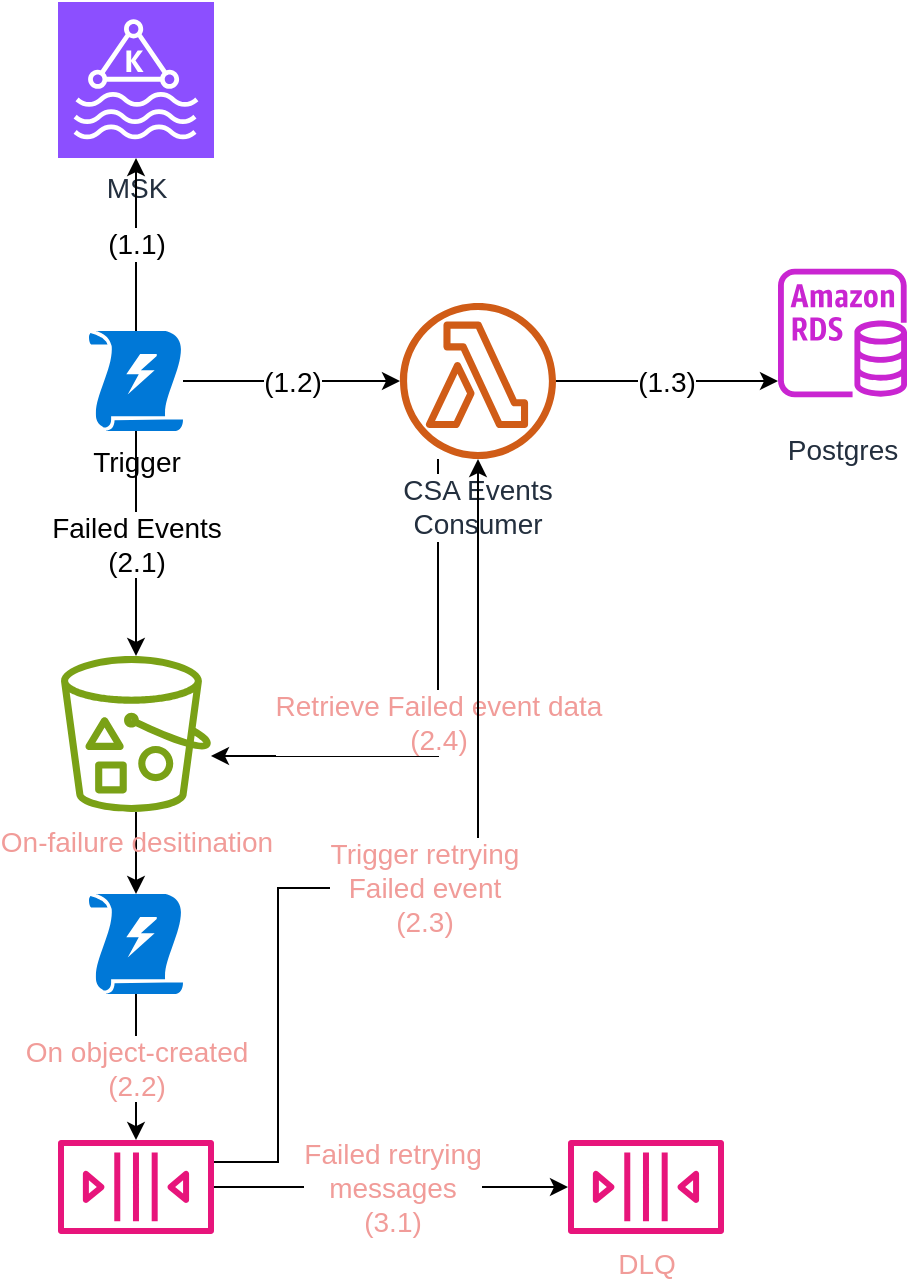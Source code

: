 <mxfile version="24.8.6">
  <diagram id="Ht1M8jgEwFfnCIfOTk4-" name="Page-1">
    <mxGraphModel dx="2578" dy="1439" grid="1" gridSize="10" guides="1" tooltips="1" connect="1" arrows="1" fold="1" page="1" pageScale="1" pageWidth="1169" pageHeight="827" math="0" shadow="0">
      <root>
        <mxCell id="0" />
        <mxCell id="1" parent="0" />
        <mxCell id="d1aQsJZGRrAFsnmFgu7d-13" value="(1.3)" style="edgeStyle=orthogonalEdgeStyle;rounded=0;orthogonalLoop=1;jettySize=auto;html=1;fontSize=14;" edge="1" parent="1" source="UEzPUAAOIrF-is8g5C7q-115">
          <mxGeometry relative="1" as="geometry">
            <mxPoint x="440" y="229.5" as="targetPoint" />
          </mxGeometry>
        </mxCell>
        <mxCell id="d1aQsJZGRrAFsnmFgu7d-29" value="&lt;div style=&quot;font-size: 14px;&quot;&gt;Retrieve Failed event data&lt;/div&gt;(2.4)" style="edgeStyle=orthogonalEdgeStyle;rounded=0;orthogonalLoop=1;jettySize=auto;html=1;fontSize=14;fontColor=#F19C99;" edge="1" parent="1" source="UEzPUAAOIrF-is8g5C7q-115" target="d1aQsJZGRrAFsnmFgu7d-3">
          <mxGeometry relative="1" as="geometry">
            <Array as="points">
              <mxPoint x="270" y="417" />
            </Array>
          </mxGeometry>
        </mxCell>
        <mxCell id="UEzPUAAOIrF-is8g5C7q-115" value="CSA Events Consumer" style="outlineConnect=0;fontColor=#232F3E;gradientColor=none;fillColor=#D05C17;strokeColor=none;dashed=0;verticalLabelPosition=bottom;verticalAlign=top;align=center;html=1;fontSize=14;fontStyle=0;aspect=fixed;pointerEvents=1;shape=mxgraph.aws4.lambda_function;labelBackgroundColor=#FFFFFF;labelBorderColor=none;whiteSpace=wrap;" parent="1" vertex="1">
          <mxGeometry x="251" y="190.5" width="78" height="78" as="geometry" />
        </mxCell>
        <mxCell id="d1aQsJZGRrAFsnmFgu7d-1" value="MSK" style="sketch=0;points=[[0,0,0],[0.25,0,0],[0.5,0,0],[0.75,0,0],[1,0,0],[0,1,0],[0.25,1,0],[0.5,1,0],[0.75,1,0],[1,1,0],[0,0.25,0],[0,0.5,0],[0,0.75,0],[1,0.25,0],[1,0.5,0],[1,0.75,0]];outlineConnect=0;fontColor=#232F3E;fillColor=#8C4FFF;strokeColor=#ffffff;dashed=0;verticalLabelPosition=bottom;verticalAlign=top;align=center;html=1;fontSize=14;fontStyle=0;aspect=fixed;shape=mxgraph.aws4.resourceIcon;resIcon=mxgraph.aws4.managed_streaming_for_kafka;" vertex="1" parent="1">
          <mxGeometry x="80" y="40" width="78" height="78" as="geometry" />
        </mxCell>
        <mxCell id="d1aQsJZGRrAFsnmFgu7d-6" value="(1.2)" style="edgeStyle=orthogonalEdgeStyle;rounded=0;orthogonalLoop=1;jettySize=auto;html=1;fontSize=14;" edge="1" parent="1" source="d1aQsJZGRrAFsnmFgu7d-2" target="UEzPUAAOIrF-is8g5C7q-115">
          <mxGeometry relative="1" as="geometry" />
        </mxCell>
        <mxCell id="d1aQsJZGRrAFsnmFgu7d-7" value="(1.1)" style="edgeStyle=orthogonalEdgeStyle;rounded=0;orthogonalLoop=1;jettySize=auto;html=1;fontSize=14;" edge="1" parent="1" source="d1aQsJZGRrAFsnmFgu7d-2" target="d1aQsJZGRrAFsnmFgu7d-1">
          <mxGeometry relative="1" as="geometry" />
        </mxCell>
        <mxCell id="d1aQsJZGRrAFsnmFgu7d-17" value="Failed Events&lt;div style=&quot;font-size: 14px;&quot;&gt;(2.1)&lt;/div&gt;" style="edgeStyle=orthogonalEdgeStyle;rounded=0;orthogonalLoop=1;jettySize=auto;html=1;fontSize=14;" edge="1" parent="1" source="d1aQsJZGRrAFsnmFgu7d-2" target="d1aQsJZGRrAFsnmFgu7d-3">
          <mxGeometry relative="1" as="geometry" />
        </mxCell>
        <mxCell id="d1aQsJZGRrAFsnmFgu7d-2" value="Trigger" style="sketch=0;aspect=fixed;pointerEvents=1;shadow=0;dashed=0;html=1;strokeColor=none;labelPosition=center;verticalLabelPosition=bottom;verticalAlign=top;align=center;shape=mxgraph.mscae.enterprise.triggers;fillColor=#0078D7;fontSize=14;" vertex="1" parent="1">
          <mxGeometry x="95.5" y="204.5" width="47" height="50" as="geometry" />
        </mxCell>
        <mxCell id="d1aQsJZGRrAFsnmFgu7d-21" value="" style="edgeStyle=orthogonalEdgeStyle;rounded=0;orthogonalLoop=1;jettySize=auto;html=1;fontSize=14;fontColor=#F19C99;" edge="1" parent="1" source="d1aQsJZGRrAFsnmFgu7d-3" target="d1aQsJZGRrAFsnmFgu7d-20">
          <mxGeometry relative="1" as="geometry" />
        </mxCell>
        <mxCell id="d1aQsJZGRrAFsnmFgu7d-3" value="On-failure desitination" style="sketch=0;outlineConnect=0;fontColor=#F19C99;gradientColor=none;fillColor=#7AA116;strokeColor=none;dashed=0;verticalLabelPosition=bottom;verticalAlign=top;align=center;html=1;fontSize=14;fontStyle=0;aspect=fixed;pointerEvents=1;shape=mxgraph.aws4.bucket_with_objects;" vertex="1" parent="1">
          <mxGeometry x="81.5" y="367" width="75" height="78" as="geometry" />
        </mxCell>
        <mxCell id="d1aQsJZGRrAFsnmFgu7d-8" value="Postgres" style="aspect=fixed;html=1;align=center;fontSize=14;image=img/lib/azure2/databases/Azure_Database_PostgreSQL_Server.svg;sketch=0;outlineConnect=0;fontColor=#232F3E;gradientColor=none;fillColor=#C925D1;strokeColor=none;dashed=0;verticalLabelPosition=bottom;verticalAlign=top;fontStyle=0;pointerEvents=1;shape=mxgraph.aws4.rds_instance;" vertex="1" parent="1">
          <mxGeometry x="440" y="162.5" width="64.5" height="86" as="geometry" />
        </mxCell>
        <mxCell id="d1aQsJZGRrAFsnmFgu7d-24" value="Trigger retrying&lt;div style=&quot;font-size: 14px;&quot;&gt;Failed event&lt;/div&gt;&lt;div style=&quot;font-size: 14px;&quot;&gt;(2.3)&lt;/div&gt;" style="edgeStyle=orthogonalEdgeStyle;rounded=0;orthogonalLoop=1;jettySize=auto;html=1;fontSize=14;fontColor=#F19C99;" edge="1" parent="1" source="d1aQsJZGRrAFsnmFgu7d-18" target="UEzPUAAOIrF-is8g5C7q-115">
          <mxGeometry relative="1" as="geometry">
            <mxPoint x="320" y="274" as="targetPoint" />
            <Array as="points">
              <mxPoint x="190" y="620" />
              <mxPoint x="190" y="483" />
              <mxPoint x="290" y="483" />
            </Array>
          </mxGeometry>
        </mxCell>
        <mxCell id="d1aQsJZGRrAFsnmFgu7d-28" value="Failed retrying&lt;div style=&quot;font-size: 14px;&quot;&gt;messages&lt;/div&gt;&lt;div style=&quot;font-size: 14px;&quot;&gt;(3.1)&lt;/div&gt;" style="edgeStyle=orthogonalEdgeStyle;rounded=0;orthogonalLoop=1;jettySize=auto;html=1;fontSize=14;fontColor=#F19C99;" edge="1" parent="1" source="d1aQsJZGRrAFsnmFgu7d-18" target="d1aQsJZGRrAFsnmFgu7d-26">
          <mxGeometry relative="1" as="geometry" />
        </mxCell>
        <mxCell id="d1aQsJZGRrAFsnmFgu7d-18" value="" style="sketch=0;outlineConnect=0;fontColor=#F19C99;gradientColor=none;fillColor=#E7157B;strokeColor=none;dashed=0;verticalLabelPosition=bottom;verticalAlign=top;align=center;html=1;fontSize=14;fontStyle=0;aspect=fixed;pointerEvents=1;shape=mxgraph.aws4.queue;" vertex="1" parent="1">
          <mxGeometry x="80" y="609" width="78" height="47" as="geometry" />
        </mxCell>
        <mxCell id="d1aQsJZGRrAFsnmFgu7d-22" value="On object-created&lt;div style=&quot;font-size: 14px;&quot;&gt;(2.2)&lt;/div&gt;" style="edgeStyle=orthogonalEdgeStyle;rounded=0;orthogonalLoop=1;jettySize=auto;html=1;fontSize=14;fontColor=#F19C99;" edge="1" parent="1" source="d1aQsJZGRrAFsnmFgu7d-20" target="d1aQsJZGRrAFsnmFgu7d-18">
          <mxGeometry relative="1" as="geometry" />
        </mxCell>
        <mxCell id="d1aQsJZGRrAFsnmFgu7d-20" value="" style="sketch=0;aspect=fixed;pointerEvents=1;shadow=0;dashed=0;html=1;strokeColor=none;labelPosition=center;verticalLabelPosition=bottom;verticalAlign=top;align=center;shape=mxgraph.mscae.enterprise.triggers;fillColor=#0078D7;fontSize=14;fontColor=#F19C99;" vertex="1" parent="1">
          <mxGeometry x="95.5" y="486" width="47" height="50" as="geometry" />
        </mxCell>
        <mxCell id="d1aQsJZGRrAFsnmFgu7d-26" value="DLQ" style="sketch=0;outlineConnect=0;fontColor=#F19C99;gradientColor=none;fillColor=#E7157B;strokeColor=none;dashed=0;verticalLabelPosition=bottom;verticalAlign=top;align=center;html=1;fontSize=14;fontStyle=0;aspect=fixed;pointerEvents=1;shape=mxgraph.aws4.queue;" vertex="1" parent="1">
          <mxGeometry x="335" y="609" width="78" height="47" as="geometry" />
        </mxCell>
      </root>
    </mxGraphModel>
  </diagram>
</mxfile>
